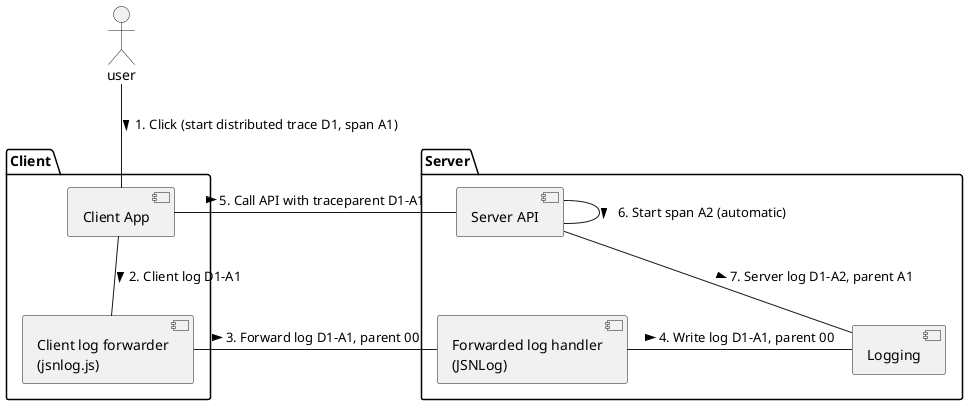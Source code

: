 @startuml

actor user

folder Client {
    component "Client App" as client_app
    component "Client log forwarder\n(jsnlog.js)" as log_forwarder
}

folder Server {
    component "Server API" as server_api
    component "Forwarded log handler\n(JSNLog)" as forwarded_log_handler
    component "Logging" as logging
}

user -- client_app : 1. Click (start distributed trace D1, span A1) >
client_app -r- server_api : 5. Call API with traceparent D1-A1 >
server_api -- server_api : 6. Start span A2 (automatic) >
server_api -- logging : 7. Server log D1-A2, parent A1 >

client_app -d- log_forwarder : 2. Client log D1-A1 >
log_forwarder -r- forwarded_log_handler : 3. Forward log D1-A1, parent 00 >
forwarded_log_handler -r- logging : 4. Write log D1-A1, parent 00 >


@enduml